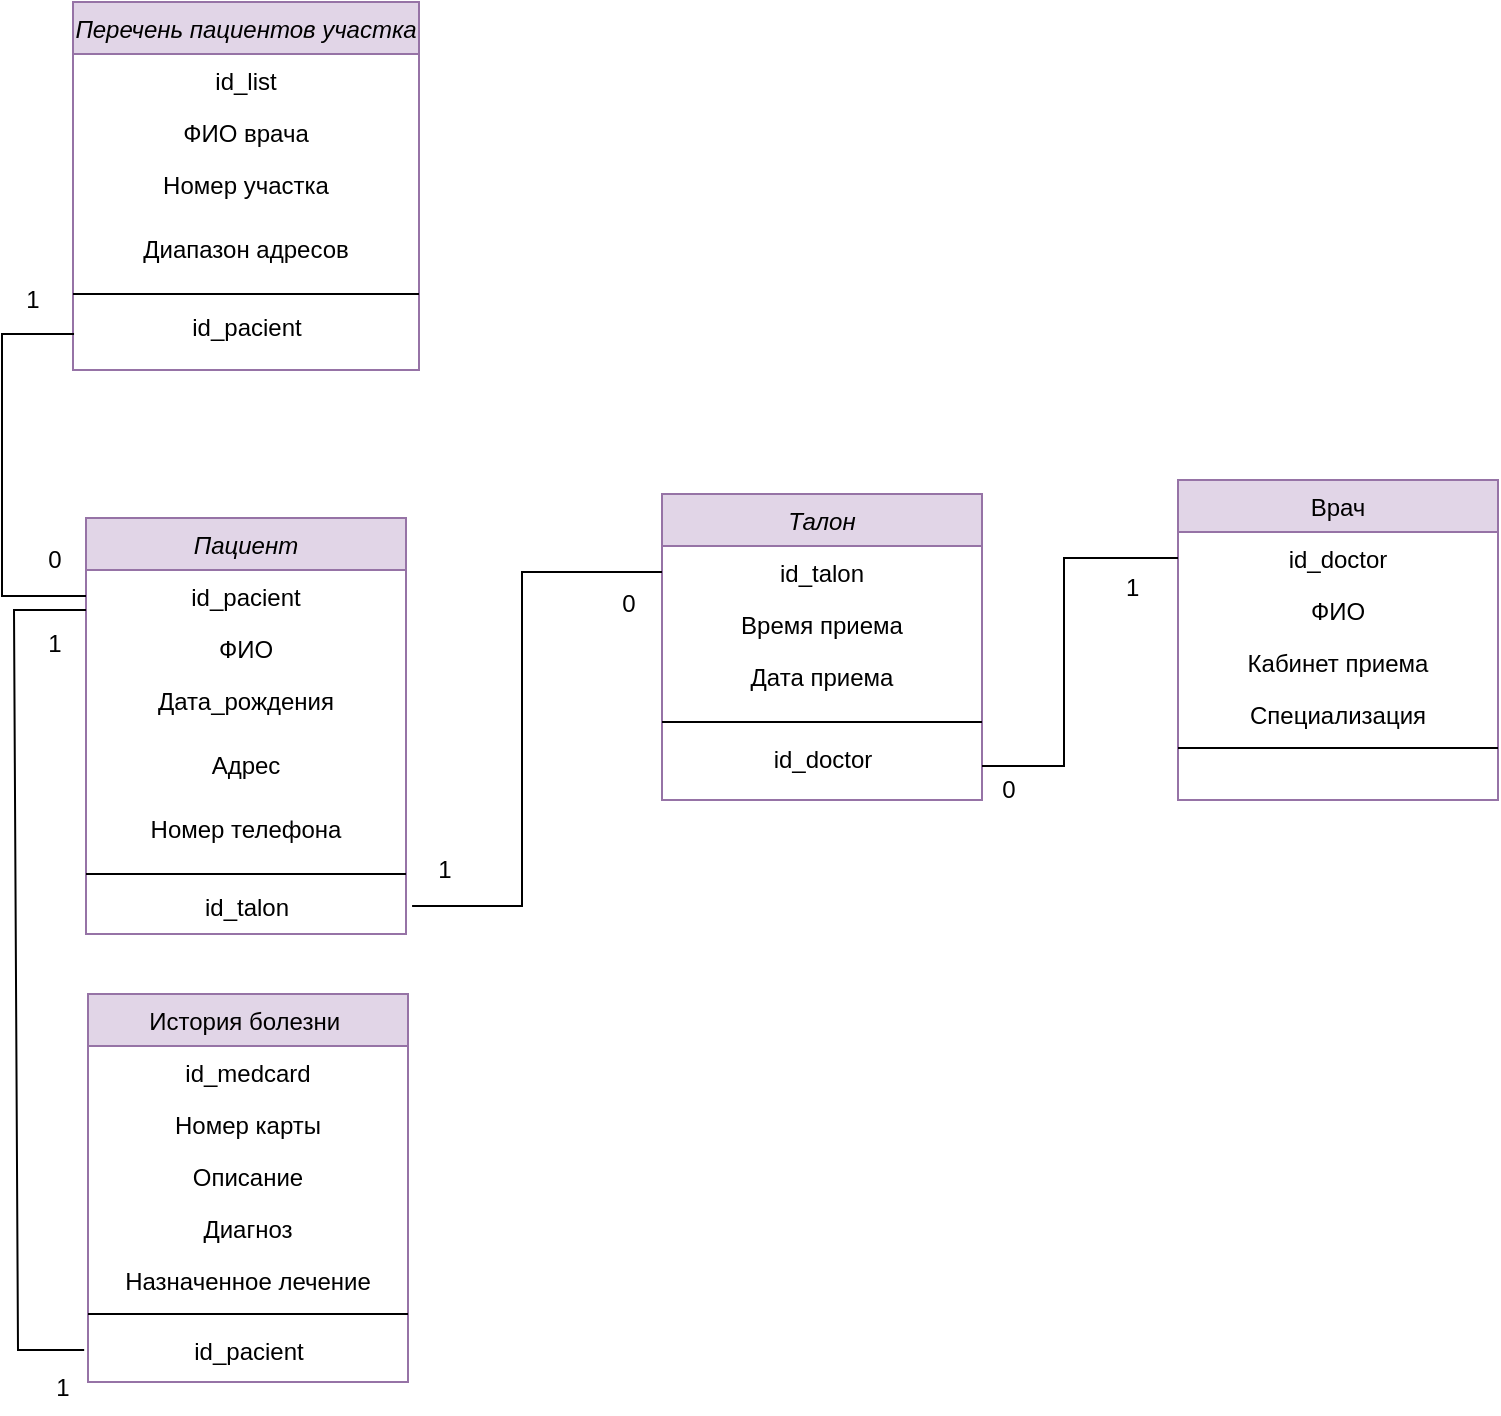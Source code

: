 <mxfile version="20.6.0" type="device"><diagram id="C5RBs43oDa-KdzZeNtuy" name="Page-1"><mxGraphModel dx="1422" dy="794" grid="0" gridSize="10" guides="1" tooltips="1" connect="1" arrows="1" fold="1" page="1" pageScale="1" pageWidth="827" pageHeight="1169" math="0" shadow="0"><root><mxCell id="WIyWlLk6GJQsqaUBKTNV-0"/><mxCell id="WIyWlLk6GJQsqaUBKTNV-1" parent="WIyWlLk6GJQsqaUBKTNV-0"/><mxCell id="zkfFHV4jXpPFQw0GAbJ--0" value="Пациент" style="swimlane;fontStyle=2;align=center;verticalAlign=top;childLayout=stackLayout;horizontal=1;startSize=26;horizontalStack=0;resizeParent=1;resizeLast=0;collapsible=1;marginBottom=0;rounded=0;shadow=0;strokeWidth=1;fillColor=#e1d5e7;strokeColor=#9673a6;" parent="WIyWlLk6GJQsqaUBKTNV-1" vertex="1"><mxGeometry x="98" y="292" width="160" height="208" as="geometry"><mxRectangle x="230" y="140" width="160" height="26" as="alternateBounds"/></mxGeometry></mxCell><mxCell id="zkfFHV4jXpPFQw0GAbJ--1" value="id_pacient" style="text;align=center;verticalAlign=top;spacingLeft=4;spacingRight=4;overflow=hidden;rotatable=0;points=[[0,0.5],[1,0.5]];portConstraint=eastwest;" parent="zkfFHV4jXpPFQw0GAbJ--0" vertex="1"><mxGeometry y="26" width="160" height="26" as="geometry"/></mxCell><mxCell id="zkfFHV4jXpPFQw0GAbJ--2" value="ФИО" style="text;align=center;verticalAlign=top;spacingLeft=4;spacingRight=4;overflow=hidden;rotatable=0;points=[[0,0.5],[1,0.5]];portConstraint=eastwest;rounded=0;shadow=0;html=0;" parent="zkfFHV4jXpPFQw0GAbJ--0" vertex="1"><mxGeometry y="52" width="160" height="26" as="geometry"/></mxCell><mxCell id="zkfFHV4jXpPFQw0GAbJ--3" value="Дата_рождения" style="text;align=center;verticalAlign=top;spacingLeft=4;spacingRight=4;overflow=hidden;rotatable=0;points=[[0,0.5],[1,0.5]];portConstraint=eastwest;rounded=0;shadow=0;html=0;" parent="zkfFHV4jXpPFQw0GAbJ--0" vertex="1"><mxGeometry y="78" width="160" height="32" as="geometry"/></mxCell><mxCell id="rLwTuaq60uOdHxQG8csY-0" value="Адрес" style="text;align=center;verticalAlign=top;spacingLeft=4;spacingRight=4;overflow=hidden;rotatable=0;points=[[0,0.5],[1,0.5]];portConstraint=eastwest;rounded=0;shadow=0;html=0;" parent="zkfFHV4jXpPFQw0GAbJ--0" vertex="1"><mxGeometry y="110" width="160" height="32" as="geometry"/></mxCell><mxCell id="rLwTuaq60uOdHxQG8csY-1" value="Номер телефона" style="text;align=center;verticalAlign=top;spacingLeft=4;spacingRight=4;overflow=hidden;rotatable=0;points=[[0,0.5],[1,0.5]];portConstraint=eastwest;rounded=0;shadow=0;html=0;" parent="zkfFHV4jXpPFQw0GAbJ--0" vertex="1"><mxGeometry y="142" width="160" height="32" as="geometry"/></mxCell><mxCell id="zkfFHV4jXpPFQw0GAbJ--4" value="" style="line;html=1;strokeWidth=1;align=center;verticalAlign=middle;spacingTop=-1;spacingLeft=3;spacingRight=3;rotatable=0;labelPosition=right;points=[];portConstraint=eastwest;labelBorderColor=#B5739D;" parent="zkfFHV4jXpPFQw0GAbJ--0" vertex="1"><mxGeometry y="174" width="160" height="8" as="geometry"/></mxCell><mxCell id="rLwTuaq60uOdHxQG8csY-7" value="id_talon" style="text;html=1;align=center;verticalAlign=middle;resizable=0;points=[];autosize=1;strokeColor=none;fillColor=none;" parent="zkfFHV4jXpPFQw0GAbJ--0" vertex="1"><mxGeometry y="182" width="160" height="26" as="geometry"/></mxCell><mxCell id="zkfFHV4jXpPFQw0GAbJ--6" value="История болезни " style="swimlane;fontStyle=0;align=center;verticalAlign=top;childLayout=stackLayout;horizontal=1;startSize=26;horizontalStack=0;resizeParent=1;resizeLast=0;collapsible=1;marginBottom=0;rounded=0;shadow=0;strokeWidth=1;fillColor=#e1d5e7;strokeColor=#9673a6;" parent="WIyWlLk6GJQsqaUBKTNV-1" vertex="1"><mxGeometry x="99" y="530" width="160" height="194" as="geometry"><mxRectangle x="130" y="380" width="160" height="26" as="alternateBounds"/></mxGeometry></mxCell><mxCell id="zkfFHV4jXpPFQw0GAbJ--8" value="id_medcard" style="text;align=center;verticalAlign=top;spacingLeft=4;spacingRight=4;overflow=hidden;rotatable=0;points=[[0,0.5],[1,0.5]];portConstraint=eastwest;rounded=0;shadow=0;html=0;" parent="zkfFHV4jXpPFQw0GAbJ--6" vertex="1"><mxGeometry y="26" width="160" height="26" as="geometry"/></mxCell><mxCell id="zkfFHV4jXpPFQw0GAbJ--10" value="Номер карты" style="text;align=center;verticalAlign=top;spacingLeft=4;spacingRight=4;overflow=hidden;rotatable=0;points=[[0,0.5],[1,0.5]];portConstraint=eastwest;fontStyle=0" parent="zkfFHV4jXpPFQw0GAbJ--6" vertex="1"><mxGeometry y="52" width="160" height="26" as="geometry"/></mxCell><mxCell id="iaSZB7EoSoiyHBFTq-XG-11" value="Описание" style="text;align=center;verticalAlign=top;spacingLeft=4;spacingRight=4;overflow=hidden;rotatable=0;points=[[0,0.5],[1,0.5]];portConstraint=eastwest;" vertex="1" parent="zkfFHV4jXpPFQw0GAbJ--6"><mxGeometry y="78" width="160" height="26" as="geometry"/></mxCell><mxCell id="zkfFHV4jXpPFQw0GAbJ--7" value="Диагноз" style="text;align=center;verticalAlign=top;spacingLeft=4;spacingRight=4;overflow=hidden;rotatable=0;points=[[0,0.5],[1,0.5]];portConstraint=eastwest;" parent="zkfFHV4jXpPFQw0GAbJ--6" vertex="1"><mxGeometry y="104" width="160" height="26" as="geometry"/></mxCell><mxCell id="rLwTuaq60uOdHxQG8csY-3" value="Назначенное лечение" style="text;align=center;verticalAlign=top;spacingLeft=4;spacingRight=4;overflow=hidden;rotatable=0;points=[[0,0.5],[1,0.5]];portConstraint=eastwest;" parent="zkfFHV4jXpPFQw0GAbJ--6" vertex="1"><mxGeometry y="130" width="160" height="26" as="geometry"/></mxCell><mxCell id="rLwTuaq60uOdHxQG8csY-6" value="" style="line;html=1;strokeWidth=1;align=center;verticalAlign=middle;spacingTop=-1;spacingLeft=3;spacingRight=3;rotatable=0;labelPosition=right;points=[];portConstraint=eastwest;" parent="zkfFHV4jXpPFQw0GAbJ--6" vertex="1"><mxGeometry y="156" width="160" height="8" as="geometry"/></mxCell><mxCell id="rLwTuaq60uOdHxQG8csY-16" value="id_pacient" style="text;html=1;align=center;verticalAlign=middle;resizable=0;points=[];autosize=1;strokeColor=none;fillColor=none;" parent="zkfFHV4jXpPFQw0GAbJ--6" vertex="1"><mxGeometry y="164" width="160" height="30" as="geometry"/></mxCell><mxCell id="zkfFHV4jXpPFQw0GAbJ--17" value="Врач" style="swimlane;fontStyle=0;align=center;verticalAlign=top;childLayout=stackLayout;horizontal=1;startSize=26;horizontalStack=0;resizeParent=1;resizeLast=0;collapsible=1;marginBottom=0;rounded=0;shadow=0;strokeWidth=1;fillColor=#e1d5e7;strokeColor=#9673a6;" parent="WIyWlLk6GJQsqaUBKTNV-1" vertex="1"><mxGeometry x="644" y="273" width="160" height="160" as="geometry"><mxRectangle x="550" y="140" width="160" height="26" as="alternateBounds"/></mxGeometry></mxCell><mxCell id="zkfFHV4jXpPFQw0GAbJ--18" value="id_doctor" style="text;align=center;verticalAlign=top;spacingLeft=4;spacingRight=4;overflow=hidden;rotatable=0;points=[[0,0.5],[1,0.5]];portConstraint=eastwest;" parent="zkfFHV4jXpPFQw0GAbJ--17" vertex="1"><mxGeometry y="26" width="160" height="26" as="geometry"/></mxCell><mxCell id="zkfFHV4jXpPFQw0GAbJ--20" value="ФИО" style="text;align=center;verticalAlign=top;spacingLeft=4;spacingRight=4;overflow=hidden;rotatable=0;points=[[0,0.5],[1,0.5]];portConstraint=eastwest;rounded=0;shadow=0;html=0;" parent="zkfFHV4jXpPFQw0GAbJ--17" vertex="1"><mxGeometry y="52" width="160" height="26" as="geometry"/></mxCell><mxCell id="zkfFHV4jXpPFQw0GAbJ--21" value="Кабинет приема" style="text;align=center;verticalAlign=top;spacingLeft=4;spacingRight=4;overflow=hidden;rotatable=0;points=[[0,0.5],[1,0.5]];portConstraint=eastwest;rounded=0;shadow=0;html=0;" parent="zkfFHV4jXpPFQw0GAbJ--17" vertex="1"><mxGeometry y="78" width="160" height="26" as="geometry"/></mxCell><mxCell id="zkfFHV4jXpPFQw0GAbJ--22" value="Специализация" style="text;align=center;verticalAlign=top;spacingLeft=4;spacingRight=4;overflow=hidden;rotatable=0;points=[[0,0.5],[1,0.5]];portConstraint=eastwest;rounded=0;shadow=0;html=0;" parent="zkfFHV4jXpPFQw0GAbJ--17" vertex="1"><mxGeometry y="104" width="160" height="26" as="geometry"/></mxCell><mxCell id="zkfFHV4jXpPFQw0GAbJ--23" value="" style="line;html=1;strokeWidth=1;align=center;verticalAlign=middle;spacingTop=-1;spacingLeft=3;spacingRight=3;rotatable=0;labelPosition=right;points=[];portConstraint=eastwest;" parent="zkfFHV4jXpPFQw0GAbJ--17" vertex="1"><mxGeometry y="130" width="160" height="8" as="geometry"/></mxCell><mxCell id="5UoCqT9RdAeQxRDQSPWe-0" value="Талон" style="swimlane;fontStyle=2;align=center;verticalAlign=top;childLayout=stackLayout;horizontal=1;startSize=26;horizontalStack=0;resizeParent=1;resizeLast=0;collapsible=1;marginBottom=0;rounded=0;shadow=0;strokeWidth=1;fillColor=#e1d5e7;strokeColor=#9673a6;" parent="WIyWlLk6GJQsqaUBKTNV-1" vertex="1"><mxGeometry x="386" y="280" width="160" height="153" as="geometry"><mxRectangle x="230" y="140" width="160" height="26" as="alternateBounds"/></mxGeometry></mxCell><mxCell id="5UoCqT9RdAeQxRDQSPWe-1" value="id_talon" style="text;align=center;verticalAlign=top;spacingLeft=4;spacingRight=4;overflow=hidden;rotatable=0;points=[[0,0.5],[1,0.5]];portConstraint=eastwest;" parent="5UoCqT9RdAeQxRDQSPWe-0" vertex="1"><mxGeometry y="26" width="160" height="26" as="geometry"/></mxCell><mxCell id="5UoCqT9RdAeQxRDQSPWe-2" value="Время приема" style="text;align=center;verticalAlign=top;spacingLeft=4;spacingRight=4;overflow=hidden;rotatable=0;points=[[0,0.5],[1,0.5]];portConstraint=eastwest;rounded=0;shadow=0;html=0;" parent="5UoCqT9RdAeQxRDQSPWe-0" vertex="1"><mxGeometry y="52" width="160" height="26" as="geometry"/></mxCell><mxCell id="5UoCqT9RdAeQxRDQSPWe-3" value="Дата приема" style="text;align=center;verticalAlign=top;spacingLeft=4;spacingRight=4;overflow=hidden;rotatable=0;points=[[0,0.5],[1,0.5]];portConstraint=eastwest;rounded=0;shadow=0;html=0;" parent="5UoCqT9RdAeQxRDQSPWe-0" vertex="1"><mxGeometry y="78" width="160" height="32" as="geometry"/></mxCell><mxCell id="5UoCqT9RdAeQxRDQSPWe-7" value="" style="line;html=1;strokeWidth=1;align=center;verticalAlign=middle;spacingTop=-1;spacingLeft=3;spacingRight=3;rotatable=0;labelPosition=right;points=[];portConstraint=eastwest;labelBorderColor=#B5739D;" parent="5UoCqT9RdAeQxRDQSPWe-0" vertex="1"><mxGeometry y="110" width="160" height="8" as="geometry"/></mxCell><mxCell id="5UoCqT9RdAeQxRDQSPWe-8" value="id_doctor" style="text;html=1;align=center;verticalAlign=middle;resizable=0;points=[];autosize=1;strokeColor=none;fillColor=none;" parent="5UoCqT9RdAeQxRDQSPWe-0" vertex="1"><mxGeometry y="118" width="160" height="30" as="geometry"/></mxCell><mxCell id="5UoCqT9RdAeQxRDQSPWe-9" value="Перечень пациентов участка" style="swimlane;fontStyle=2;align=center;verticalAlign=top;childLayout=stackLayout;horizontal=1;startSize=26;horizontalStack=0;resizeParent=1;resizeLast=0;collapsible=1;marginBottom=0;rounded=0;shadow=0;strokeWidth=1;fillColor=#e1d5e7;strokeColor=#9673a6;" parent="WIyWlLk6GJQsqaUBKTNV-1" vertex="1"><mxGeometry x="91.5" y="34" width="173" height="184" as="geometry"><mxRectangle x="230" y="140" width="160" height="26" as="alternateBounds"/></mxGeometry></mxCell><mxCell id="5UoCqT9RdAeQxRDQSPWe-10" value="id_list" style="text;align=center;verticalAlign=top;spacingLeft=4;spacingRight=4;overflow=hidden;rotatable=0;points=[[0,0.5],[1,0.5]];portConstraint=eastwest;" parent="5UoCqT9RdAeQxRDQSPWe-9" vertex="1"><mxGeometry y="26" width="173" height="26" as="geometry"/></mxCell><mxCell id="5UoCqT9RdAeQxRDQSPWe-11" value="ФИО врача" style="text;align=center;verticalAlign=top;spacingLeft=4;spacingRight=4;overflow=hidden;rotatable=0;points=[[0,0.5],[1,0.5]];portConstraint=eastwest;rounded=0;shadow=0;html=0;" parent="5UoCqT9RdAeQxRDQSPWe-9" vertex="1"><mxGeometry y="52" width="173" height="26" as="geometry"/></mxCell><mxCell id="5UoCqT9RdAeQxRDQSPWe-12" value="Номер участка" style="text;align=center;verticalAlign=top;spacingLeft=4;spacingRight=4;overflow=hidden;rotatable=0;points=[[0,0.5],[1,0.5]];portConstraint=eastwest;rounded=0;shadow=0;html=0;" parent="5UoCqT9RdAeQxRDQSPWe-9" vertex="1"><mxGeometry y="78" width="173" height="32" as="geometry"/></mxCell><mxCell id="5UoCqT9RdAeQxRDQSPWe-13" value="Диапазон адресов" style="text;align=center;verticalAlign=top;spacingLeft=4;spacingRight=4;overflow=hidden;rotatable=0;points=[[0,0.5],[1,0.5]];portConstraint=eastwest;rounded=0;shadow=0;html=0;" parent="5UoCqT9RdAeQxRDQSPWe-9" vertex="1"><mxGeometry y="110" width="173" height="32" as="geometry"/></mxCell><mxCell id="5UoCqT9RdAeQxRDQSPWe-16" value="" style="line;html=1;strokeWidth=1;align=center;verticalAlign=middle;spacingTop=-1;spacingLeft=3;spacingRight=3;rotatable=0;labelPosition=right;points=[];portConstraint=eastwest;labelBorderColor=#B5739D;" parent="5UoCqT9RdAeQxRDQSPWe-9" vertex="1"><mxGeometry y="142" width="173" height="8" as="geometry"/></mxCell><mxCell id="5UoCqT9RdAeQxRDQSPWe-17" value="id_pacient" style="text;html=1;align=center;verticalAlign=middle;resizable=0;points=[];autosize=1;strokeColor=none;fillColor=none;" parent="5UoCqT9RdAeQxRDQSPWe-9" vertex="1"><mxGeometry y="150" width="173" height="26" as="geometry"/></mxCell><mxCell id="5UoCqT9RdAeQxRDQSPWe-42" value="" style="endArrow=none;html=1;rounded=0;entryX=0;entryY=0.5;entryDx=0;entryDy=0;exitX=1;exitY=0.6;exitDx=0;exitDy=0;exitPerimeter=0;" parent="WIyWlLk6GJQsqaUBKTNV-1" source="5UoCqT9RdAeQxRDQSPWe-8" target="zkfFHV4jXpPFQw0GAbJ--18" edge="1"><mxGeometry width="50" height="50" relative="1" as="geometry"><mxPoint x="387" y="397" as="sourcePoint"/><mxPoint x="560" y="380" as="targetPoint"/><Array as="points"><mxPoint x="587" y="416"/><mxPoint x="587" y="312"/></Array></mxGeometry></mxCell><mxCell id="5UoCqT9RdAeQxRDQSPWe-43" value="" style="endArrow=none;html=1;rounded=0;exitX=1.019;exitY=0.462;exitDx=0;exitDy=0;exitPerimeter=0;entryX=0;entryY=0.5;entryDx=0;entryDy=0;" parent="WIyWlLk6GJQsqaUBKTNV-1" source="rLwTuaq60uOdHxQG8csY-7" target="5UoCqT9RdAeQxRDQSPWe-1" edge="1"><mxGeometry width="50" height="50" relative="1" as="geometry"><mxPoint x="387" y="397" as="sourcePoint"/><mxPoint x="437" y="347" as="targetPoint"/><Array as="points"><mxPoint x="316" y="486"/><mxPoint x="316" y="319"/></Array></mxGeometry></mxCell><mxCell id="5UoCqT9RdAeQxRDQSPWe-44" value="" style="endArrow=none;html=1;rounded=0;exitX=0;exitY=0.5;exitDx=0;exitDy=0;entryX=0.003;entryY=0.615;entryDx=0;entryDy=0;entryPerimeter=0;" parent="WIyWlLk6GJQsqaUBKTNV-1" source="zkfFHV4jXpPFQw0GAbJ--1" target="5UoCqT9RdAeQxRDQSPWe-17" edge="1"><mxGeometry width="50" height="50" relative="1" as="geometry"><mxPoint x="387" y="397" as="sourcePoint"/><mxPoint x="437" y="347" as="targetPoint"/><Array as="points"><mxPoint x="56" y="331"/><mxPoint x="56" y="200"/></Array></mxGeometry></mxCell><mxCell id="5UoCqT9RdAeQxRDQSPWe-45" value="" style="endArrow=none;html=1;rounded=0;exitX=-0.012;exitY=0.467;exitDx=0;exitDy=0;entryX=0.003;entryY=0.615;entryDx=0;entryDy=0;entryPerimeter=0;exitPerimeter=0;" parent="WIyWlLk6GJQsqaUBKTNV-1" source="rLwTuaq60uOdHxQG8csY-16" edge="1"><mxGeometry width="50" height="50" relative="1" as="geometry"><mxPoint x="104" y="469.01" as="sourcePoint"/><mxPoint x="98.019" y="338" as="targetPoint"/><Array as="points"><mxPoint x="64" y="708"/><mxPoint x="62" y="338.01"/></Array></mxGeometry></mxCell><mxCell id="iaSZB7EoSoiyHBFTq-XG-1" value="1" style="text;strokeColor=none;fillColor=none;align=left;verticalAlign=middle;spacingLeft=4;spacingRight=4;overflow=hidden;points=[[0,0.5],[1,0.5]];portConstraint=eastwest;rotatable=0;whiteSpace=wrap;html=1;" vertex="1" parent="WIyWlLk6GJQsqaUBKTNV-1"><mxGeometry x="612" y="312" width="21" height="30" as="geometry"/></mxCell><mxCell id="iaSZB7EoSoiyHBFTq-XG-3" value="0" style="text;html=1;align=center;verticalAlign=middle;resizable=0;points=[];autosize=1;strokeColor=none;fillColor=none;" vertex="1" parent="WIyWlLk6GJQsqaUBKTNV-1"><mxGeometry x="546" y="415" width="25" height="26" as="geometry"/></mxCell><mxCell id="iaSZB7EoSoiyHBFTq-XG-4" value="1" style="text;html=1;align=center;verticalAlign=middle;resizable=0;points=[];autosize=1;strokeColor=none;fillColor=none;" vertex="1" parent="WIyWlLk6GJQsqaUBKTNV-1"><mxGeometry x="264.5" y="455" width="25" height="26" as="geometry"/></mxCell><mxCell id="iaSZB7EoSoiyHBFTq-XG-5" value="0" style="text;html=1;align=center;verticalAlign=middle;resizable=0;points=[];autosize=1;strokeColor=none;fillColor=none;" vertex="1" parent="WIyWlLk6GJQsqaUBKTNV-1"><mxGeometry x="356" y="322" width="25" height="26" as="geometry"/></mxCell><mxCell id="iaSZB7EoSoiyHBFTq-XG-6" value="1" style="text;html=1;align=center;verticalAlign=middle;resizable=0;points=[];autosize=1;strokeColor=none;fillColor=none;" vertex="1" parent="WIyWlLk6GJQsqaUBKTNV-1"><mxGeometry x="69" y="342" width="25" height="26" as="geometry"/></mxCell><mxCell id="iaSZB7EoSoiyHBFTq-XG-7" value="1" style="text;html=1;align=center;verticalAlign=middle;resizable=0;points=[];autosize=1;strokeColor=none;fillColor=none;" vertex="1" parent="WIyWlLk6GJQsqaUBKTNV-1"><mxGeometry x="73" y="714" width="25" height="26" as="geometry"/></mxCell><mxCell id="iaSZB7EoSoiyHBFTq-XG-8" value="1" style="text;html=1;align=center;verticalAlign=middle;resizable=0;points=[];autosize=1;strokeColor=none;fillColor=none;" vertex="1" parent="WIyWlLk6GJQsqaUBKTNV-1"><mxGeometry x="58" y="170" width="25" height="26" as="geometry"/></mxCell><mxCell id="iaSZB7EoSoiyHBFTq-XG-9" value="0" style="text;html=1;align=center;verticalAlign=middle;resizable=0;points=[];autosize=1;strokeColor=none;fillColor=none;" vertex="1" parent="WIyWlLk6GJQsqaUBKTNV-1"><mxGeometry x="69" y="300" width="25" height="26" as="geometry"/></mxCell></root></mxGraphModel></diagram></mxfile>
